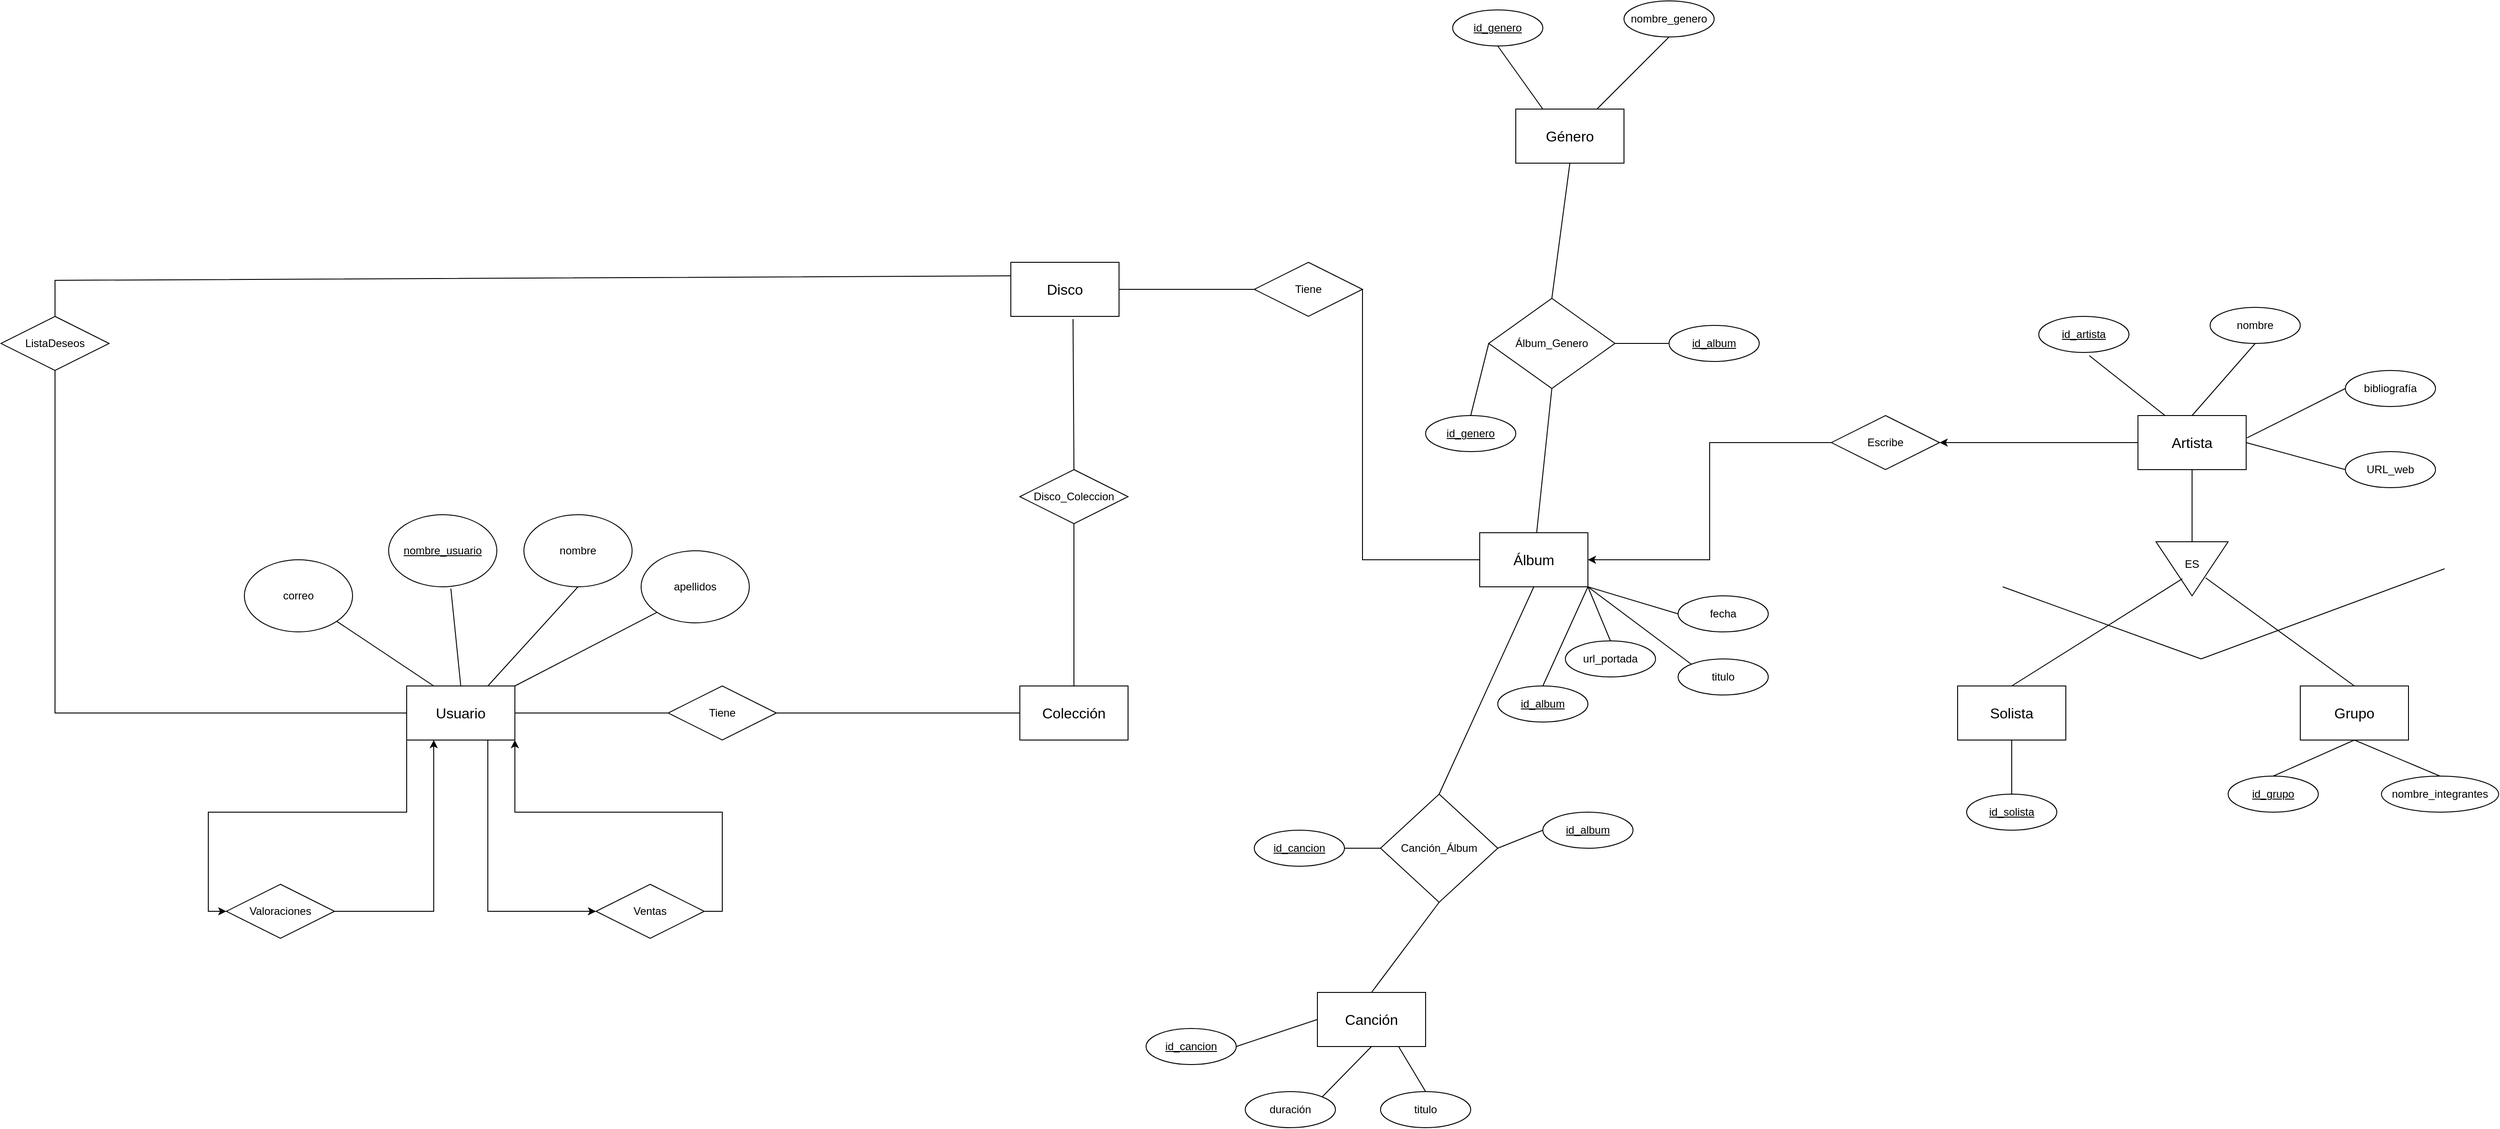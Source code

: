 <mxfile version="24.7.17">
  <diagram id="R2lEEEUBdFMjLlhIrx00" name="Page-1">
    <mxGraphModel dx="2359" dy="2000" grid="1" gridSize="10" guides="1" tooltips="1" connect="1" arrows="1" fold="1" page="1" pageScale="1" pageWidth="850" pageHeight="1100" math="0" shadow="0" extFonts="Permanent Marker^https://fonts.googleapis.com/css?family=Permanent+Marker">
      <root>
        <mxCell id="0" />
        <mxCell id="1" parent="0" />
        <mxCell id="dsP8yIUqofrxwqFrHQ6Y-112" style="edgeStyle=orthogonalEdgeStyle;rounded=0;orthogonalLoop=1;jettySize=auto;html=1;exitX=0;exitY=1;exitDx=0;exitDy=0;entryX=0;entryY=0.5;entryDx=0;entryDy=0;" edge="1" parent="1" source="dsP8yIUqofrxwqFrHQ6Y-1" target="dsP8yIUqofrxwqFrHQ6Y-109">
          <mxGeometry relative="1" as="geometry" />
        </mxCell>
        <mxCell id="dsP8yIUqofrxwqFrHQ6Y-114" style="edgeStyle=orthogonalEdgeStyle;rounded=0;orthogonalLoop=1;jettySize=auto;html=1;exitX=0.75;exitY=1;exitDx=0;exitDy=0;entryX=0;entryY=0.5;entryDx=0;entryDy=0;" edge="1" parent="1" source="dsP8yIUqofrxwqFrHQ6Y-1" target="dsP8yIUqofrxwqFrHQ6Y-108">
          <mxGeometry relative="1" as="geometry" />
        </mxCell>
        <mxCell id="dsP8yIUqofrxwqFrHQ6Y-1" value="Usuario" style="rounded=0;whiteSpace=wrap;html=1;labelBackgroundColor=none;fontSize=16;" vertex="1" parent="1">
          <mxGeometry x="-10" y="-60" width="120" height="60" as="geometry" />
        </mxCell>
        <mxCell id="dsP8yIUqofrxwqFrHQ6Y-2" value="Canción" style="rounded=0;whiteSpace=wrap;html=1;labelBackgroundColor=none;fontSize=16;" vertex="1" parent="1">
          <mxGeometry x="1000" y="280" width="120" height="60" as="geometry" />
        </mxCell>
        <mxCell id="dsP8yIUqofrxwqFrHQ6Y-3" value="Álbum" style="rounded=0;whiteSpace=wrap;html=1;labelBackgroundColor=none;fontSize=16;" vertex="1" parent="1">
          <mxGeometry x="1180" y="-230" width="120" height="60" as="geometry" />
        </mxCell>
        <mxCell id="dsP8yIUqofrxwqFrHQ6Y-4" value="Género" style="rounded=0;whiteSpace=wrap;html=1;labelBackgroundColor=none;fontSize=16;" vertex="1" parent="1">
          <mxGeometry x="1220" y="-700" width="120" height="60" as="geometry" />
        </mxCell>
        <mxCell id="dsP8yIUqofrxwqFrHQ6Y-145" style="edgeStyle=orthogonalEdgeStyle;rounded=0;orthogonalLoop=1;jettySize=auto;html=1;exitX=0;exitY=0.5;exitDx=0;exitDy=0;entryX=1;entryY=0.5;entryDx=0;entryDy=0;" edge="1" parent="1" source="dsP8yIUqofrxwqFrHQ6Y-7" target="dsP8yIUqofrxwqFrHQ6Y-73">
          <mxGeometry relative="1" as="geometry" />
        </mxCell>
        <mxCell id="dsP8yIUqofrxwqFrHQ6Y-7" value="Artista" style="rounded=0;whiteSpace=wrap;html=1;labelBackgroundColor=none;fontSize=16;" vertex="1" parent="1">
          <mxGeometry x="1910" y="-360" width="120" height="60" as="geometry" />
        </mxCell>
        <mxCell id="dsP8yIUqofrxwqFrHQ6Y-8" value="Grupo" style="rounded=0;whiteSpace=wrap;html=1;labelBackgroundColor=none;fontSize=16;" vertex="1" parent="1">
          <mxGeometry x="2090" y="-60" width="120" height="60" as="geometry" />
        </mxCell>
        <mxCell id="dsP8yIUqofrxwqFrHQ6Y-10" value="Disco" style="rounded=0;whiteSpace=wrap;html=1;labelBackgroundColor=none;fontSize=16;" vertex="1" parent="1">
          <mxGeometry x="660" y="-530" width="120" height="60" as="geometry" />
        </mxCell>
        <mxCell id="dsP8yIUqofrxwqFrHQ6Y-11" value="Colección" style="rounded=0;whiteSpace=wrap;html=1;labelBackgroundColor=none;fontSize=16;" vertex="1" parent="1">
          <mxGeometry x="670" y="-60" width="120" height="60" as="geometry" />
        </mxCell>
        <mxCell id="dsP8yIUqofrxwqFrHQ6Y-25" value="correo" style="ellipse;whiteSpace=wrap;html=1;" vertex="1" parent="1">
          <mxGeometry x="-190" y="-200" width="120" height="80" as="geometry" />
        </mxCell>
        <mxCell id="dsP8yIUqofrxwqFrHQ6Y-27" value="apellidos" style="ellipse;whiteSpace=wrap;html=1;" vertex="1" parent="1">
          <mxGeometry x="250" y="-210" width="120" height="80" as="geometry" />
        </mxCell>
        <mxCell id="dsP8yIUqofrxwqFrHQ6Y-28" value="&lt;u&gt;nombre_usuario&lt;/u&gt;" style="ellipse;whiteSpace=wrap;html=1;" vertex="1" parent="1">
          <mxGeometry x="-30" y="-250" width="120" height="80" as="geometry" />
        </mxCell>
        <mxCell id="dsP8yIUqofrxwqFrHQ6Y-29" value="nombre" style="ellipse;whiteSpace=wrap;html=1;" vertex="1" parent="1">
          <mxGeometry x="120" y="-250" width="120" height="80" as="geometry" />
        </mxCell>
        <mxCell id="dsP8yIUqofrxwqFrHQ6Y-34" value="" style="endArrow=none;html=1;rounded=0;exitX=0.75;exitY=0;exitDx=0;exitDy=0;entryX=0.5;entryY=1;entryDx=0;entryDy=0;" edge="1" parent="1" source="dsP8yIUqofrxwqFrHQ6Y-1" target="dsP8yIUqofrxwqFrHQ6Y-29">
          <mxGeometry width="50" height="50" relative="1" as="geometry">
            <mxPoint x="150" y="-180" as="sourcePoint" />
            <mxPoint x="200" y="-230" as="targetPoint" />
          </mxGeometry>
        </mxCell>
        <mxCell id="dsP8yIUqofrxwqFrHQ6Y-36" value="" style="endArrow=none;html=1;rounded=0;exitX=0.5;exitY=0;exitDx=0;exitDy=0;entryX=0.575;entryY=1.025;entryDx=0;entryDy=0;entryPerimeter=0;" edge="1" parent="1" source="dsP8yIUqofrxwqFrHQ6Y-1" target="dsP8yIUqofrxwqFrHQ6Y-28">
          <mxGeometry width="50" height="50" relative="1" as="geometry">
            <mxPoint x="-70" y="-160" as="sourcePoint" />
            <mxPoint x="-20" y="-210" as="targetPoint" />
          </mxGeometry>
        </mxCell>
        <mxCell id="dsP8yIUqofrxwqFrHQ6Y-37" value="" style="endArrow=none;html=1;rounded=0;entryX=1;entryY=0;entryDx=0;entryDy=0;exitX=0;exitY=1;exitDx=0;exitDy=0;" edge="1" parent="1" source="dsP8yIUqofrxwqFrHQ6Y-27" target="dsP8yIUqofrxwqFrHQ6Y-1">
          <mxGeometry width="50" height="50" relative="1" as="geometry">
            <mxPoint x="-120" y="-50" as="sourcePoint" />
            <mxPoint x="-70" y="-100" as="targetPoint" />
          </mxGeometry>
        </mxCell>
        <mxCell id="dsP8yIUqofrxwqFrHQ6Y-38" value="" style="endArrow=none;html=1;rounded=0;entryX=0.25;entryY=0;entryDx=0;entryDy=0;exitX=1;exitY=1;exitDx=0;exitDy=0;" edge="1" parent="1" source="dsP8yIUqofrxwqFrHQ6Y-25" target="dsP8yIUqofrxwqFrHQ6Y-1">
          <mxGeometry width="50" height="50" relative="1" as="geometry">
            <mxPoint x="-60" y="50" as="sourcePoint" />
            <mxPoint x="-10" as="targetPoint" />
          </mxGeometry>
        </mxCell>
        <mxCell id="dsP8yIUqofrxwqFrHQ6Y-42" value="" style="endArrow=none;html=1;rounded=0;entryX=0.5;entryY=1;entryDx=0;entryDy=0;exitX=0.5;exitY=0;exitDx=0;exitDy=0;" edge="1" parent="1" source="dsP8yIUqofrxwqFrHQ6Y-2" target="dsP8yIUqofrxwqFrHQ6Y-46">
          <mxGeometry width="50" height="50" relative="1" as="geometry">
            <mxPoint x="1150" y="150" as="sourcePoint" />
            <mxPoint x="1280" y="-110" as="targetPoint" />
            <Array as="points" />
          </mxGeometry>
        </mxCell>
        <mxCell id="dsP8yIUqofrxwqFrHQ6Y-45" value="" style="endArrow=none;html=1;rounded=0;entryX=0.5;entryY=1;entryDx=0;entryDy=0;exitX=0.5;exitY=0;exitDx=0;exitDy=0;" edge="1" parent="1" source="dsP8yIUqofrxwqFrHQ6Y-49" target="dsP8yIUqofrxwqFrHQ6Y-4">
          <mxGeometry width="50" height="50" relative="1" as="geometry">
            <mxPoint x="1440" y="-380" as="sourcePoint" />
            <mxPoint x="1490" y="-430" as="targetPoint" />
          </mxGeometry>
        </mxCell>
        <mxCell id="dsP8yIUqofrxwqFrHQ6Y-46" value="Canción_Álbum" style="rhombus;whiteSpace=wrap;html=1;" vertex="1" parent="1">
          <mxGeometry x="1070" y="60" width="130" height="120" as="geometry" />
        </mxCell>
        <mxCell id="dsP8yIUqofrxwqFrHQ6Y-49" value="Álbum_Genero" style="rhombus;whiteSpace=wrap;html=1;" vertex="1" parent="1">
          <mxGeometry x="1190" y="-490" width="140" height="100" as="geometry" />
        </mxCell>
        <mxCell id="dsP8yIUqofrxwqFrHQ6Y-51" value="" style="endArrow=none;html=1;rounded=0;entryX=0.5;entryY=1;entryDx=0;entryDy=0;" edge="1" parent="1" source="dsP8yIUqofrxwqFrHQ6Y-3" target="dsP8yIUqofrxwqFrHQ6Y-49">
          <mxGeometry width="50" height="50" relative="1" as="geometry">
            <mxPoint x="1440" y="-320" as="sourcePoint" />
            <mxPoint x="1490" y="-370" as="targetPoint" />
          </mxGeometry>
        </mxCell>
        <mxCell id="dsP8yIUqofrxwqFrHQ6Y-59" value="&lt;font style=&quot;font-size: 16px;&quot;&gt;Solista&lt;/font&gt;" style="rounded=0;whiteSpace=wrap;html=1;" vertex="1" parent="1">
          <mxGeometry x="1710" y="-60" width="120" height="60" as="geometry" />
        </mxCell>
        <mxCell id="dsP8yIUqofrxwqFrHQ6Y-63" value="" style="triangle;whiteSpace=wrap;html=1;rotation=90;" vertex="1" parent="1">
          <mxGeometry x="1940" y="-230" width="60" height="80" as="geometry" />
        </mxCell>
        <mxCell id="dsP8yIUqofrxwqFrHQ6Y-64" value="&lt;div&gt;ES&lt;/div&gt;" style="text;html=1;align=center;verticalAlign=middle;whiteSpace=wrap;rounded=0;" vertex="1" parent="1">
          <mxGeometry x="1940" y="-210" width="60" height="30" as="geometry" />
        </mxCell>
        <mxCell id="dsP8yIUqofrxwqFrHQ6Y-66" value="" style="endArrow=none;html=1;rounded=0;exitX=0.5;exitY=1;exitDx=0;exitDy=0;entryX=0;entryY=0.5;entryDx=0;entryDy=0;" edge="1" parent="1" source="dsP8yIUqofrxwqFrHQ6Y-7" target="dsP8yIUqofrxwqFrHQ6Y-63">
          <mxGeometry relative="1" as="geometry">
            <mxPoint x="2370" y="-240" as="sourcePoint" />
            <mxPoint x="2530" y="-240" as="targetPoint" />
          </mxGeometry>
        </mxCell>
        <mxCell id="dsP8yIUqofrxwqFrHQ6Y-67" value="" style="endArrow=none;html=1;rounded=0;exitX=0.75;exitY=1;exitDx=0;exitDy=0;entryX=0.5;entryY=0;entryDx=0;entryDy=0;" edge="1" parent="1" source="dsP8yIUqofrxwqFrHQ6Y-64" target="dsP8yIUqofrxwqFrHQ6Y-8">
          <mxGeometry relative="1" as="geometry">
            <mxPoint x="2370" y="-240" as="sourcePoint" />
            <mxPoint x="2530" y="-240" as="targetPoint" />
          </mxGeometry>
        </mxCell>
        <mxCell id="dsP8yIUqofrxwqFrHQ6Y-68" value="" style="endArrow=none;html=1;rounded=0;exitX=0.32;exitY=1.036;exitDx=0;exitDy=0;exitPerimeter=0;entryX=0.5;entryY=0;entryDx=0;entryDy=0;" edge="1" parent="1" source="dsP8yIUqofrxwqFrHQ6Y-64" target="dsP8yIUqofrxwqFrHQ6Y-59">
          <mxGeometry relative="1" as="geometry">
            <mxPoint x="2370" y="-240" as="sourcePoint" />
            <mxPoint x="1780.0" y="-50" as="targetPoint" />
          </mxGeometry>
        </mxCell>
        <mxCell id="dsP8yIUqofrxwqFrHQ6Y-70" value="" style="endArrow=none;html=1;rounded=0;" edge="1" parent="1">
          <mxGeometry relative="1" as="geometry">
            <mxPoint x="1980" y="-90" as="sourcePoint" />
            <mxPoint x="2250" y="-190" as="targetPoint" />
          </mxGeometry>
        </mxCell>
        <mxCell id="dsP8yIUqofrxwqFrHQ6Y-72" value="" style="endArrow=none;html=1;rounded=0;" edge="1" parent="1">
          <mxGeometry relative="1" as="geometry">
            <mxPoint x="1980" y="-90" as="sourcePoint" />
            <mxPoint x="1760" y="-170" as="targetPoint" />
          </mxGeometry>
        </mxCell>
        <mxCell id="dsP8yIUqofrxwqFrHQ6Y-81" style="edgeStyle=orthogonalEdgeStyle;rounded=0;orthogonalLoop=1;jettySize=auto;html=1;exitX=0;exitY=0.5;exitDx=0;exitDy=0;entryX=1;entryY=0.5;entryDx=0;entryDy=0;" edge="1" parent="1" source="dsP8yIUqofrxwqFrHQ6Y-73" target="dsP8yIUqofrxwqFrHQ6Y-3">
          <mxGeometry relative="1" as="geometry" />
        </mxCell>
        <mxCell id="dsP8yIUqofrxwqFrHQ6Y-73" value="Escribe" style="shape=rhombus;perimeter=rhombusPerimeter;whiteSpace=wrap;html=1;align=center;" vertex="1" parent="1">
          <mxGeometry x="1570" y="-360" width="120" height="60" as="geometry" />
        </mxCell>
        <mxCell id="dsP8yIUqofrxwqFrHQ6Y-82" value="Tiene" style="shape=rhombus;perimeter=rhombusPerimeter;whiteSpace=wrap;html=1;align=center;" vertex="1" parent="1">
          <mxGeometry x="930" y="-530" width="120" height="60" as="geometry" />
        </mxCell>
        <mxCell id="dsP8yIUqofrxwqFrHQ6Y-88" value="" style="endArrow=none;html=1;rounded=0;entryX=0.5;entryY=1;entryDx=0;entryDy=0;exitX=0.5;exitY=0;exitDx=0;exitDy=0;" edge="1" parent="1" source="dsP8yIUqofrxwqFrHQ6Y-46" target="dsP8yIUqofrxwqFrHQ6Y-3">
          <mxGeometry relative="1" as="geometry">
            <mxPoint x="1280" y="-210" as="sourcePoint" />
            <mxPoint x="1440" y="-210" as="targetPoint" />
          </mxGeometry>
        </mxCell>
        <mxCell id="dsP8yIUqofrxwqFrHQ6Y-89" value="" style="endArrow=none;html=1;rounded=0;entryX=0;entryY=0.5;entryDx=0;entryDy=0;exitX=1;exitY=0.5;exitDx=0;exitDy=0;" edge="1" parent="1" source="dsP8yIUqofrxwqFrHQ6Y-10" target="dsP8yIUqofrxwqFrHQ6Y-82">
          <mxGeometry relative="1" as="geometry">
            <mxPoint x="690" y="-420" as="sourcePoint" />
            <mxPoint x="760" y="-420" as="targetPoint" />
          </mxGeometry>
        </mxCell>
        <mxCell id="dsP8yIUqofrxwqFrHQ6Y-90" value="" style="endArrow=none;html=1;rounded=0;entryX=0;entryY=0.5;entryDx=0;entryDy=0;exitX=1;exitY=0.5;exitDx=0;exitDy=0;" edge="1" parent="1" source="dsP8yIUqofrxwqFrHQ6Y-82" target="dsP8yIUqofrxwqFrHQ6Y-3">
          <mxGeometry relative="1" as="geometry">
            <mxPoint x="780" y="-550" as="sourcePoint" />
            <mxPoint x="870" y="-550" as="targetPoint" />
            <Array as="points">
              <mxPoint x="1050" y="-200" />
            </Array>
          </mxGeometry>
        </mxCell>
        <mxCell id="dsP8yIUqofrxwqFrHQ6Y-91" value="Disco_Coleccion" style="shape=rhombus;perimeter=rhombusPerimeter;whiteSpace=wrap;html=1;align=center;" vertex="1" parent="1">
          <mxGeometry x="670" y="-300" width="120" height="60" as="geometry" />
        </mxCell>
        <mxCell id="dsP8yIUqofrxwqFrHQ6Y-92" value="" style="endArrow=none;html=1;rounded=0;entryX=0.5;entryY=1;entryDx=0;entryDy=0;exitX=0.5;exitY=0;exitDx=0;exitDy=0;" edge="1" parent="1" source="dsP8yIUqofrxwqFrHQ6Y-11" target="dsP8yIUqofrxwqFrHQ6Y-91">
          <mxGeometry relative="1" as="geometry">
            <mxPoint x="630" y="-50" as="sourcePoint" />
            <mxPoint x="790" y="-50" as="targetPoint" />
          </mxGeometry>
        </mxCell>
        <mxCell id="dsP8yIUqofrxwqFrHQ6Y-93" value="" style="endArrow=none;html=1;rounded=0;entryX=0.5;entryY=0;entryDx=0;entryDy=0;exitX=0.575;exitY=1.05;exitDx=0;exitDy=0;exitPerimeter=0;" edge="1" parent="1" source="dsP8yIUqofrxwqFrHQ6Y-10" target="dsP8yIUqofrxwqFrHQ6Y-91">
          <mxGeometry relative="1" as="geometry">
            <mxPoint x="650" y="-40" as="sourcePoint" />
            <mxPoint x="650" y="-160" as="targetPoint" />
          </mxGeometry>
        </mxCell>
        <mxCell id="dsP8yIUqofrxwqFrHQ6Y-96" value="Tiene" style="shape=rhombus;perimeter=rhombusPerimeter;whiteSpace=wrap;html=1;align=center;" vertex="1" parent="1">
          <mxGeometry x="280" y="-60" width="120" height="60" as="geometry" />
        </mxCell>
        <mxCell id="dsP8yIUqofrxwqFrHQ6Y-97" value="" style="endArrow=none;html=1;rounded=0;entryX=0;entryY=0.5;entryDx=0;entryDy=0;exitX=1;exitY=0.5;exitDx=0;exitDy=0;" edge="1" parent="1" source="dsP8yIUqofrxwqFrHQ6Y-1" target="dsP8yIUqofrxwqFrHQ6Y-96">
          <mxGeometry relative="1" as="geometry">
            <mxPoint x="110" y="-30" as="sourcePoint" />
            <mxPoint x="270" y="-30" as="targetPoint" />
          </mxGeometry>
        </mxCell>
        <mxCell id="dsP8yIUqofrxwqFrHQ6Y-98" value="" style="endArrow=none;html=1;rounded=0;exitX=1;exitY=0.5;exitDx=0;exitDy=0;entryX=0;entryY=0.5;entryDx=0;entryDy=0;" edge="1" parent="1" source="dsP8yIUqofrxwqFrHQ6Y-96" target="dsP8yIUqofrxwqFrHQ6Y-11">
          <mxGeometry relative="1" as="geometry">
            <mxPoint x="400" y="20" as="sourcePoint" />
            <mxPoint x="560" y="20" as="targetPoint" />
          </mxGeometry>
        </mxCell>
        <mxCell id="dsP8yIUqofrxwqFrHQ6Y-101" value="ListaDeseos" style="shape=rhombus;perimeter=rhombusPerimeter;whiteSpace=wrap;html=1;align=center;" vertex="1" parent="1">
          <mxGeometry x="-460" y="-470" width="120" height="60" as="geometry" />
        </mxCell>
        <mxCell id="dsP8yIUqofrxwqFrHQ6Y-104" value="" style="endArrow=none;html=1;rounded=0;exitX=0.5;exitY=0;exitDx=0;exitDy=0;entryX=0;entryY=0.25;entryDx=0;entryDy=0;" edge="1" parent="1" source="dsP8yIUqofrxwqFrHQ6Y-101" target="dsP8yIUqofrxwqFrHQ6Y-10">
          <mxGeometry relative="1" as="geometry">
            <mxPoint x="-390" y="-110" as="sourcePoint" />
            <mxPoint x="-230" y="-110" as="targetPoint" />
            <Array as="points">
              <mxPoint x="-400" y="-510" />
            </Array>
          </mxGeometry>
        </mxCell>
        <mxCell id="dsP8yIUqofrxwqFrHQ6Y-106" value="" style="endArrow=none;html=1;rounded=0;exitX=0.5;exitY=1;exitDx=0;exitDy=0;entryX=0;entryY=0.5;entryDx=0;entryDy=0;" edge="1" parent="1" source="dsP8yIUqofrxwqFrHQ6Y-101" target="dsP8yIUqofrxwqFrHQ6Y-1">
          <mxGeometry relative="1" as="geometry">
            <mxPoint x="-230" y="40" as="sourcePoint" />
            <mxPoint x="-70" y="40" as="targetPoint" />
            <Array as="points">
              <mxPoint x="-400" y="-30" />
            </Array>
          </mxGeometry>
        </mxCell>
        <mxCell id="dsP8yIUqofrxwqFrHQ6Y-115" style="edgeStyle=orthogonalEdgeStyle;rounded=0;orthogonalLoop=1;jettySize=auto;html=1;exitX=1;exitY=0.5;exitDx=0;exitDy=0;entryX=1;entryY=1;entryDx=0;entryDy=0;" edge="1" parent="1" source="dsP8yIUqofrxwqFrHQ6Y-108" target="dsP8yIUqofrxwqFrHQ6Y-1">
          <mxGeometry relative="1" as="geometry" />
        </mxCell>
        <mxCell id="dsP8yIUqofrxwqFrHQ6Y-108" value="Ventas" style="shape=rhombus;perimeter=rhombusPerimeter;whiteSpace=wrap;html=1;align=center;" vertex="1" parent="1">
          <mxGeometry x="200" y="160" width="120" height="60" as="geometry" />
        </mxCell>
        <mxCell id="dsP8yIUqofrxwqFrHQ6Y-113" style="edgeStyle=orthogonalEdgeStyle;rounded=0;orthogonalLoop=1;jettySize=auto;html=1;exitX=1;exitY=0.5;exitDx=0;exitDy=0;entryX=0.25;entryY=1;entryDx=0;entryDy=0;" edge="1" parent="1" source="dsP8yIUqofrxwqFrHQ6Y-109" target="dsP8yIUqofrxwqFrHQ6Y-1">
          <mxGeometry relative="1" as="geometry" />
        </mxCell>
        <mxCell id="dsP8yIUqofrxwqFrHQ6Y-109" value="Valoraciones" style="shape=rhombus;perimeter=rhombusPerimeter;whiteSpace=wrap;html=1;align=center;" vertex="1" parent="1">
          <mxGeometry x="-210" y="160" width="120" height="60" as="geometry" />
        </mxCell>
        <mxCell id="dsP8yIUqofrxwqFrHQ6Y-116" value="&lt;u&gt;id_cancion&lt;/u&gt;" style="ellipse;whiteSpace=wrap;html=1;align=center;" vertex="1" parent="1">
          <mxGeometry x="810" y="320" width="100" height="40" as="geometry" />
        </mxCell>
        <mxCell id="dsP8yIUqofrxwqFrHQ6Y-119" value="duración" style="ellipse;whiteSpace=wrap;html=1;align=center;" vertex="1" parent="1">
          <mxGeometry x="920" y="390" width="100" height="40" as="geometry" />
        </mxCell>
        <mxCell id="dsP8yIUqofrxwqFrHQ6Y-120" value="titulo" style="ellipse;whiteSpace=wrap;html=1;align=center;" vertex="1" parent="1">
          <mxGeometry x="1070" y="390" width="100" height="40" as="geometry" />
        </mxCell>
        <mxCell id="dsP8yIUqofrxwqFrHQ6Y-121" value="" style="endArrow=none;html=1;rounded=0;entryX=0;entryY=0.5;entryDx=0;entryDy=0;exitX=1;exitY=0.5;exitDx=0;exitDy=0;" edge="1" parent="1" source="dsP8yIUqofrxwqFrHQ6Y-116" target="dsP8yIUqofrxwqFrHQ6Y-2">
          <mxGeometry relative="1" as="geometry">
            <mxPoint x="830" y="280" as="sourcePoint" />
            <mxPoint x="990" y="280" as="targetPoint" />
          </mxGeometry>
        </mxCell>
        <mxCell id="dsP8yIUqofrxwqFrHQ6Y-122" value="" style="endArrow=none;html=1;rounded=0;entryX=0.5;entryY=1;entryDx=0;entryDy=0;exitX=1;exitY=0;exitDx=0;exitDy=0;" edge="1" parent="1" source="dsP8yIUqofrxwqFrHQ6Y-119" target="dsP8yIUqofrxwqFrHQ6Y-2">
          <mxGeometry relative="1" as="geometry">
            <mxPoint x="970" y="230" as="sourcePoint" />
            <mxPoint x="970" y="230" as="targetPoint" />
          </mxGeometry>
        </mxCell>
        <mxCell id="dsP8yIUqofrxwqFrHQ6Y-123" value="" style="endArrow=none;html=1;rounded=0;exitX=0.75;exitY=1;exitDx=0;exitDy=0;entryX=0.5;entryY=0;entryDx=0;entryDy=0;" edge="1" parent="1" source="dsP8yIUqofrxwqFrHQ6Y-2" target="dsP8yIUqofrxwqFrHQ6Y-120">
          <mxGeometry relative="1" as="geometry">
            <mxPoint x="1150" y="360" as="sourcePoint" />
            <mxPoint x="1310" y="360" as="targetPoint" />
          </mxGeometry>
        </mxCell>
        <mxCell id="dsP8yIUqofrxwqFrHQ6Y-124" value="&lt;u&gt;id_album&lt;/u&gt;" style="ellipse;whiteSpace=wrap;html=1;align=center;" vertex="1" parent="1">
          <mxGeometry x="1200" y="-60" width="100" height="40" as="geometry" />
        </mxCell>
        <mxCell id="dsP8yIUqofrxwqFrHQ6Y-125" value="fecha" style="ellipse;whiteSpace=wrap;html=1;align=center;" vertex="1" parent="1">
          <mxGeometry x="1400" y="-160" width="100" height="40" as="geometry" />
        </mxCell>
        <mxCell id="dsP8yIUqofrxwqFrHQ6Y-126" value="url_portada" style="ellipse;whiteSpace=wrap;html=1;align=center;" vertex="1" parent="1">
          <mxGeometry x="1275" y="-110" width="100" height="40" as="geometry" />
        </mxCell>
        <mxCell id="dsP8yIUqofrxwqFrHQ6Y-127" value="titulo" style="ellipse;whiteSpace=wrap;html=1;align=center;" vertex="1" parent="1">
          <mxGeometry x="1400" y="-90" width="100" height="40" as="geometry" />
        </mxCell>
        <mxCell id="dsP8yIUqofrxwqFrHQ6Y-129" value="" style="endArrow=none;html=1;rounded=0;exitX=0.5;exitY=0;exitDx=0;exitDy=0;entryX=1;entryY=1;entryDx=0;entryDy=0;" edge="1" parent="1" source="dsP8yIUqofrxwqFrHQ6Y-126" target="dsP8yIUqofrxwqFrHQ6Y-3">
          <mxGeometry relative="1" as="geometry">
            <mxPoint x="1310" y="-120" as="sourcePoint" />
            <mxPoint x="1470" y="-120" as="targetPoint" />
          </mxGeometry>
        </mxCell>
        <mxCell id="dsP8yIUqofrxwqFrHQ6Y-130" value="" style="endArrow=none;html=1;rounded=0;entryX=0;entryY=0;entryDx=0;entryDy=0;exitX=1;exitY=1;exitDx=0;exitDy=0;" edge="1" parent="1" source="dsP8yIUqofrxwqFrHQ6Y-3" target="dsP8yIUqofrxwqFrHQ6Y-127">
          <mxGeometry relative="1" as="geometry">
            <mxPoint x="890" y="-120" as="sourcePoint" />
            <mxPoint x="1050" y="-120" as="targetPoint" />
          </mxGeometry>
        </mxCell>
        <mxCell id="dsP8yIUqofrxwqFrHQ6Y-131" value="" style="endArrow=none;html=1;rounded=0;exitX=1;exitY=1;exitDx=0;exitDy=0;entryX=0.5;entryY=0;entryDx=0;entryDy=0;" edge="1" parent="1" source="dsP8yIUqofrxwqFrHQ6Y-3" target="dsP8yIUqofrxwqFrHQ6Y-124">
          <mxGeometry relative="1" as="geometry">
            <mxPoint x="1300" y="-320" as="sourcePoint" />
            <mxPoint x="1460" y="-320" as="targetPoint" />
          </mxGeometry>
        </mxCell>
        <mxCell id="dsP8yIUqofrxwqFrHQ6Y-132" value="" style="endArrow=none;html=1;rounded=0;exitX=1;exitY=1;exitDx=0;exitDy=0;entryX=0;entryY=0.5;entryDx=0;entryDy=0;" edge="1" parent="1" source="dsP8yIUqofrxwqFrHQ6Y-3" target="dsP8yIUqofrxwqFrHQ6Y-125">
          <mxGeometry relative="1" as="geometry">
            <mxPoint x="1290" y="-40" as="sourcePoint" />
            <mxPoint x="1450" y="-40" as="targetPoint" />
          </mxGeometry>
        </mxCell>
        <mxCell id="dsP8yIUqofrxwqFrHQ6Y-133" value="&lt;u&gt;id_genero&lt;/u&gt;" style="ellipse;whiteSpace=wrap;html=1;align=center;" vertex="1" parent="1">
          <mxGeometry x="1150" y="-810" width="100" height="40" as="geometry" />
        </mxCell>
        <mxCell id="dsP8yIUqofrxwqFrHQ6Y-134" value="nombre_genero" style="ellipse;whiteSpace=wrap;html=1;align=center;" vertex="1" parent="1">
          <mxGeometry x="1340" y="-820" width="100" height="40" as="geometry" />
        </mxCell>
        <mxCell id="dsP8yIUqofrxwqFrHQ6Y-135" value="" style="endArrow=none;html=1;rounded=0;entryX=0.25;entryY=0;entryDx=0;entryDy=0;exitX=0.5;exitY=1;exitDx=0;exitDy=0;" edge="1" parent="1" source="dsP8yIUqofrxwqFrHQ6Y-133" target="dsP8yIUqofrxwqFrHQ6Y-4">
          <mxGeometry relative="1" as="geometry">
            <mxPoint x="1020" y="-760" as="sourcePoint" />
            <mxPoint x="1180" y="-760" as="targetPoint" />
          </mxGeometry>
        </mxCell>
        <mxCell id="dsP8yIUqofrxwqFrHQ6Y-136" value="" style="endArrow=none;html=1;rounded=0;exitX=0.75;exitY=0;exitDx=0;exitDy=0;entryX=0.5;entryY=1;entryDx=0;entryDy=0;" edge="1" parent="1" source="dsP8yIUqofrxwqFrHQ6Y-4" target="dsP8yIUqofrxwqFrHQ6Y-134">
          <mxGeometry relative="1" as="geometry">
            <mxPoint x="1390" y="-690" as="sourcePoint" />
            <mxPoint x="1550" y="-690" as="targetPoint" />
          </mxGeometry>
        </mxCell>
        <mxCell id="dsP8yIUqofrxwqFrHQ6Y-137" value="&lt;u&gt;id_cancion&lt;/u&gt;" style="ellipse;whiteSpace=wrap;html=1;align=center;" vertex="1" parent="1">
          <mxGeometry x="930" y="100" width="100" height="40" as="geometry" />
        </mxCell>
        <mxCell id="dsP8yIUqofrxwqFrHQ6Y-138" value="" style="endArrow=none;html=1;rounded=0;exitX=1;exitY=0.5;exitDx=0;exitDy=0;entryX=0;entryY=0.5;entryDx=0;entryDy=0;" edge="1" parent="1" source="dsP8yIUqofrxwqFrHQ6Y-137" target="dsP8yIUqofrxwqFrHQ6Y-46">
          <mxGeometry relative="1" as="geometry">
            <mxPoint x="980" y="200" as="sourcePoint" />
            <mxPoint x="1140" y="200" as="targetPoint" />
          </mxGeometry>
        </mxCell>
        <mxCell id="dsP8yIUqofrxwqFrHQ6Y-139" value="&lt;u&gt;id_album&lt;/u&gt;" style="ellipse;whiteSpace=wrap;html=1;align=center;" vertex="1" parent="1">
          <mxGeometry x="1250" y="80" width="100" height="40" as="geometry" />
        </mxCell>
        <mxCell id="dsP8yIUqofrxwqFrHQ6Y-140" value="" style="endArrow=none;html=1;rounded=0;exitX=1;exitY=0.5;exitDx=0;exitDy=0;entryX=0;entryY=0.5;entryDx=0;entryDy=0;" edge="1" parent="1" source="dsP8yIUqofrxwqFrHQ6Y-46" target="dsP8yIUqofrxwqFrHQ6Y-139">
          <mxGeometry relative="1" as="geometry">
            <mxPoint x="1230" y="190" as="sourcePoint" />
            <mxPoint x="1390" y="190" as="targetPoint" />
          </mxGeometry>
        </mxCell>
        <mxCell id="dsP8yIUqofrxwqFrHQ6Y-141" value="&lt;u&gt;id_album&lt;/u&gt;" style="ellipse;whiteSpace=wrap;html=1;align=center;" vertex="1" parent="1">
          <mxGeometry x="1390" y="-460" width="100" height="40" as="geometry" />
        </mxCell>
        <mxCell id="dsP8yIUqofrxwqFrHQ6Y-142" value="&lt;u&gt;id_genero&lt;/u&gt;" style="ellipse;whiteSpace=wrap;html=1;align=center;" vertex="1" parent="1">
          <mxGeometry x="1120" y="-360" width="100" height="40" as="geometry" />
        </mxCell>
        <mxCell id="dsP8yIUqofrxwqFrHQ6Y-143" value="" style="endArrow=none;html=1;rounded=0;exitX=0.5;exitY=0;exitDx=0;exitDy=0;entryX=0;entryY=0.5;entryDx=0;entryDy=0;" edge="1" parent="1" source="dsP8yIUqofrxwqFrHQ6Y-142" target="dsP8yIUqofrxwqFrHQ6Y-49">
          <mxGeometry relative="1" as="geometry">
            <mxPoint x="1110" y="-490" as="sourcePoint" />
            <mxPoint x="1270" y="-490" as="targetPoint" />
          </mxGeometry>
        </mxCell>
        <mxCell id="dsP8yIUqofrxwqFrHQ6Y-144" value="" style="endArrow=none;html=1;rounded=0;exitX=1;exitY=0.5;exitDx=0;exitDy=0;entryX=0;entryY=0.5;entryDx=0;entryDy=0;" edge="1" parent="1" source="dsP8yIUqofrxwqFrHQ6Y-49" target="dsP8yIUqofrxwqFrHQ6Y-141">
          <mxGeometry relative="1" as="geometry">
            <mxPoint x="1330" y="-380" as="sourcePoint" />
            <mxPoint x="1490" y="-380" as="targetPoint" />
          </mxGeometry>
        </mxCell>
        <mxCell id="dsP8yIUqofrxwqFrHQ6Y-146" value="&lt;u&gt;id_artista&lt;/u&gt;" style="ellipse;whiteSpace=wrap;html=1;align=center;" vertex="1" parent="1">
          <mxGeometry x="1800" y="-470" width="100" height="40" as="geometry" />
        </mxCell>
        <mxCell id="dsP8yIUqofrxwqFrHQ6Y-147" value="nombre" style="ellipse;whiteSpace=wrap;html=1;align=center;" vertex="1" parent="1">
          <mxGeometry x="1990" y="-480" width="100" height="40" as="geometry" />
        </mxCell>
        <mxCell id="dsP8yIUqofrxwqFrHQ6Y-148" value="bibliografía" style="ellipse;whiteSpace=wrap;html=1;align=center;" vertex="1" parent="1">
          <mxGeometry x="2140" y="-410" width="100" height="40" as="geometry" />
        </mxCell>
        <mxCell id="dsP8yIUqofrxwqFrHQ6Y-149" value="URL_web" style="ellipse;whiteSpace=wrap;html=1;align=center;" vertex="1" parent="1">
          <mxGeometry x="2140" y="-320" width="100" height="40" as="geometry" />
        </mxCell>
        <mxCell id="dsP8yIUqofrxwqFrHQ6Y-150" value="" style="endArrow=none;html=1;rounded=0;exitX=0.56;exitY=1.088;exitDx=0;exitDy=0;exitPerimeter=0;entryX=0.25;entryY=0;entryDx=0;entryDy=0;" edge="1" parent="1" source="dsP8yIUqofrxwqFrHQ6Y-146" target="dsP8yIUqofrxwqFrHQ6Y-7">
          <mxGeometry relative="1" as="geometry">
            <mxPoint x="1820" y="-400" as="sourcePoint" />
            <mxPoint x="1980" y="-400" as="targetPoint" />
          </mxGeometry>
        </mxCell>
        <mxCell id="dsP8yIUqofrxwqFrHQ6Y-151" value="" style="endArrow=none;html=1;rounded=0;exitX=0.5;exitY=0;exitDx=0;exitDy=0;entryX=0.5;entryY=1;entryDx=0;entryDy=0;" edge="1" parent="1" source="dsP8yIUqofrxwqFrHQ6Y-7" target="dsP8yIUqofrxwqFrHQ6Y-147">
          <mxGeometry relative="1" as="geometry">
            <mxPoint x="1930" y="-410" as="sourcePoint" />
            <mxPoint x="2090" y="-410" as="targetPoint" />
          </mxGeometry>
        </mxCell>
        <mxCell id="dsP8yIUqofrxwqFrHQ6Y-152" value="" style="endArrow=none;html=1;rounded=0;exitX=1.007;exitY=0.414;exitDx=0;exitDy=0;exitPerimeter=0;entryX=0;entryY=0.5;entryDx=0;entryDy=0;" edge="1" parent="1" source="dsP8yIUqofrxwqFrHQ6Y-7" target="dsP8yIUqofrxwqFrHQ6Y-148">
          <mxGeometry relative="1" as="geometry">
            <mxPoint x="2040" y="-290" as="sourcePoint" />
            <mxPoint x="2200" y="-290" as="targetPoint" />
          </mxGeometry>
        </mxCell>
        <mxCell id="dsP8yIUqofrxwqFrHQ6Y-153" value="" style="endArrow=none;html=1;rounded=0;exitX=1;exitY=0.5;exitDx=0;exitDy=0;entryX=0;entryY=0.5;entryDx=0;entryDy=0;" edge="1" parent="1" source="dsP8yIUqofrxwqFrHQ6Y-7" target="dsP8yIUqofrxwqFrHQ6Y-149">
          <mxGeometry relative="1" as="geometry">
            <mxPoint x="2030" y="-320" as="sourcePoint" />
            <mxPoint x="2190" y="-320" as="targetPoint" />
          </mxGeometry>
        </mxCell>
        <mxCell id="dsP8yIUqofrxwqFrHQ6Y-154" value="&lt;u&gt;id_solista&lt;/u&gt;" style="ellipse;whiteSpace=wrap;html=1;align=center;" vertex="1" parent="1">
          <mxGeometry x="1720" y="60" width="100" height="40" as="geometry" />
        </mxCell>
        <mxCell id="dsP8yIUqofrxwqFrHQ6Y-155" value="" style="endArrow=none;html=1;rounded=0;exitX=0.5;exitY=0;exitDx=0;exitDy=0;entryX=0.5;entryY=1;entryDx=0;entryDy=0;" edge="1" parent="1" source="dsP8yIUqofrxwqFrHQ6Y-154" target="dsP8yIUqofrxwqFrHQ6Y-59">
          <mxGeometry relative="1" as="geometry">
            <mxPoint x="1560" y="-30" as="sourcePoint" />
            <mxPoint x="1720" y="-30" as="targetPoint" />
          </mxGeometry>
        </mxCell>
        <mxCell id="dsP8yIUqofrxwqFrHQ6Y-156" value="" style="endArrow=none;html=1;rounded=0;entryX=0.5;entryY=0;entryDx=0;entryDy=0;exitX=0.5;exitY=1;exitDx=0;exitDy=0;" edge="1" parent="1" source="dsP8yIUqofrxwqFrHQ6Y-8" target="dsP8yIUqofrxwqFrHQ6Y-157">
          <mxGeometry relative="1" as="geometry">
            <mxPoint x="1970" y="70" as="sourcePoint" />
            <mxPoint x="2130" y="70" as="targetPoint" />
          </mxGeometry>
        </mxCell>
        <mxCell id="dsP8yIUqofrxwqFrHQ6Y-157" value="&lt;u&gt;id_grupo&lt;/u&gt;" style="ellipse;whiteSpace=wrap;html=1;align=center;" vertex="1" parent="1">
          <mxGeometry x="2010" y="40" width="100" height="40" as="geometry" />
        </mxCell>
        <mxCell id="dsP8yIUqofrxwqFrHQ6Y-159" value="nombre_integrantes" style="ellipse;whiteSpace=wrap;html=1;align=center;" vertex="1" parent="1">
          <mxGeometry x="2180" y="40" width="130" height="40" as="geometry" />
        </mxCell>
        <mxCell id="dsP8yIUqofrxwqFrHQ6Y-160" value="" style="endArrow=none;html=1;rounded=0;exitX=0.5;exitY=1;exitDx=0;exitDy=0;entryX=0.5;entryY=0;entryDx=0;entryDy=0;" edge="1" parent="1" source="dsP8yIUqofrxwqFrHQ6Y-8" target="dsP8yIUqofrxwqFrHQ6Y-159">
          <mxGeometry relative="1" as="geometry">
            <mxPoint x="2220" y="-10" as="sourcePoint" />
            <mxPoint x="2380" y="-10" as="targetPoint" />
          </mxGeometry>
        </mxCell>
      </root>
    </mxGraphModel>
  </diagram>
</mxfile>

